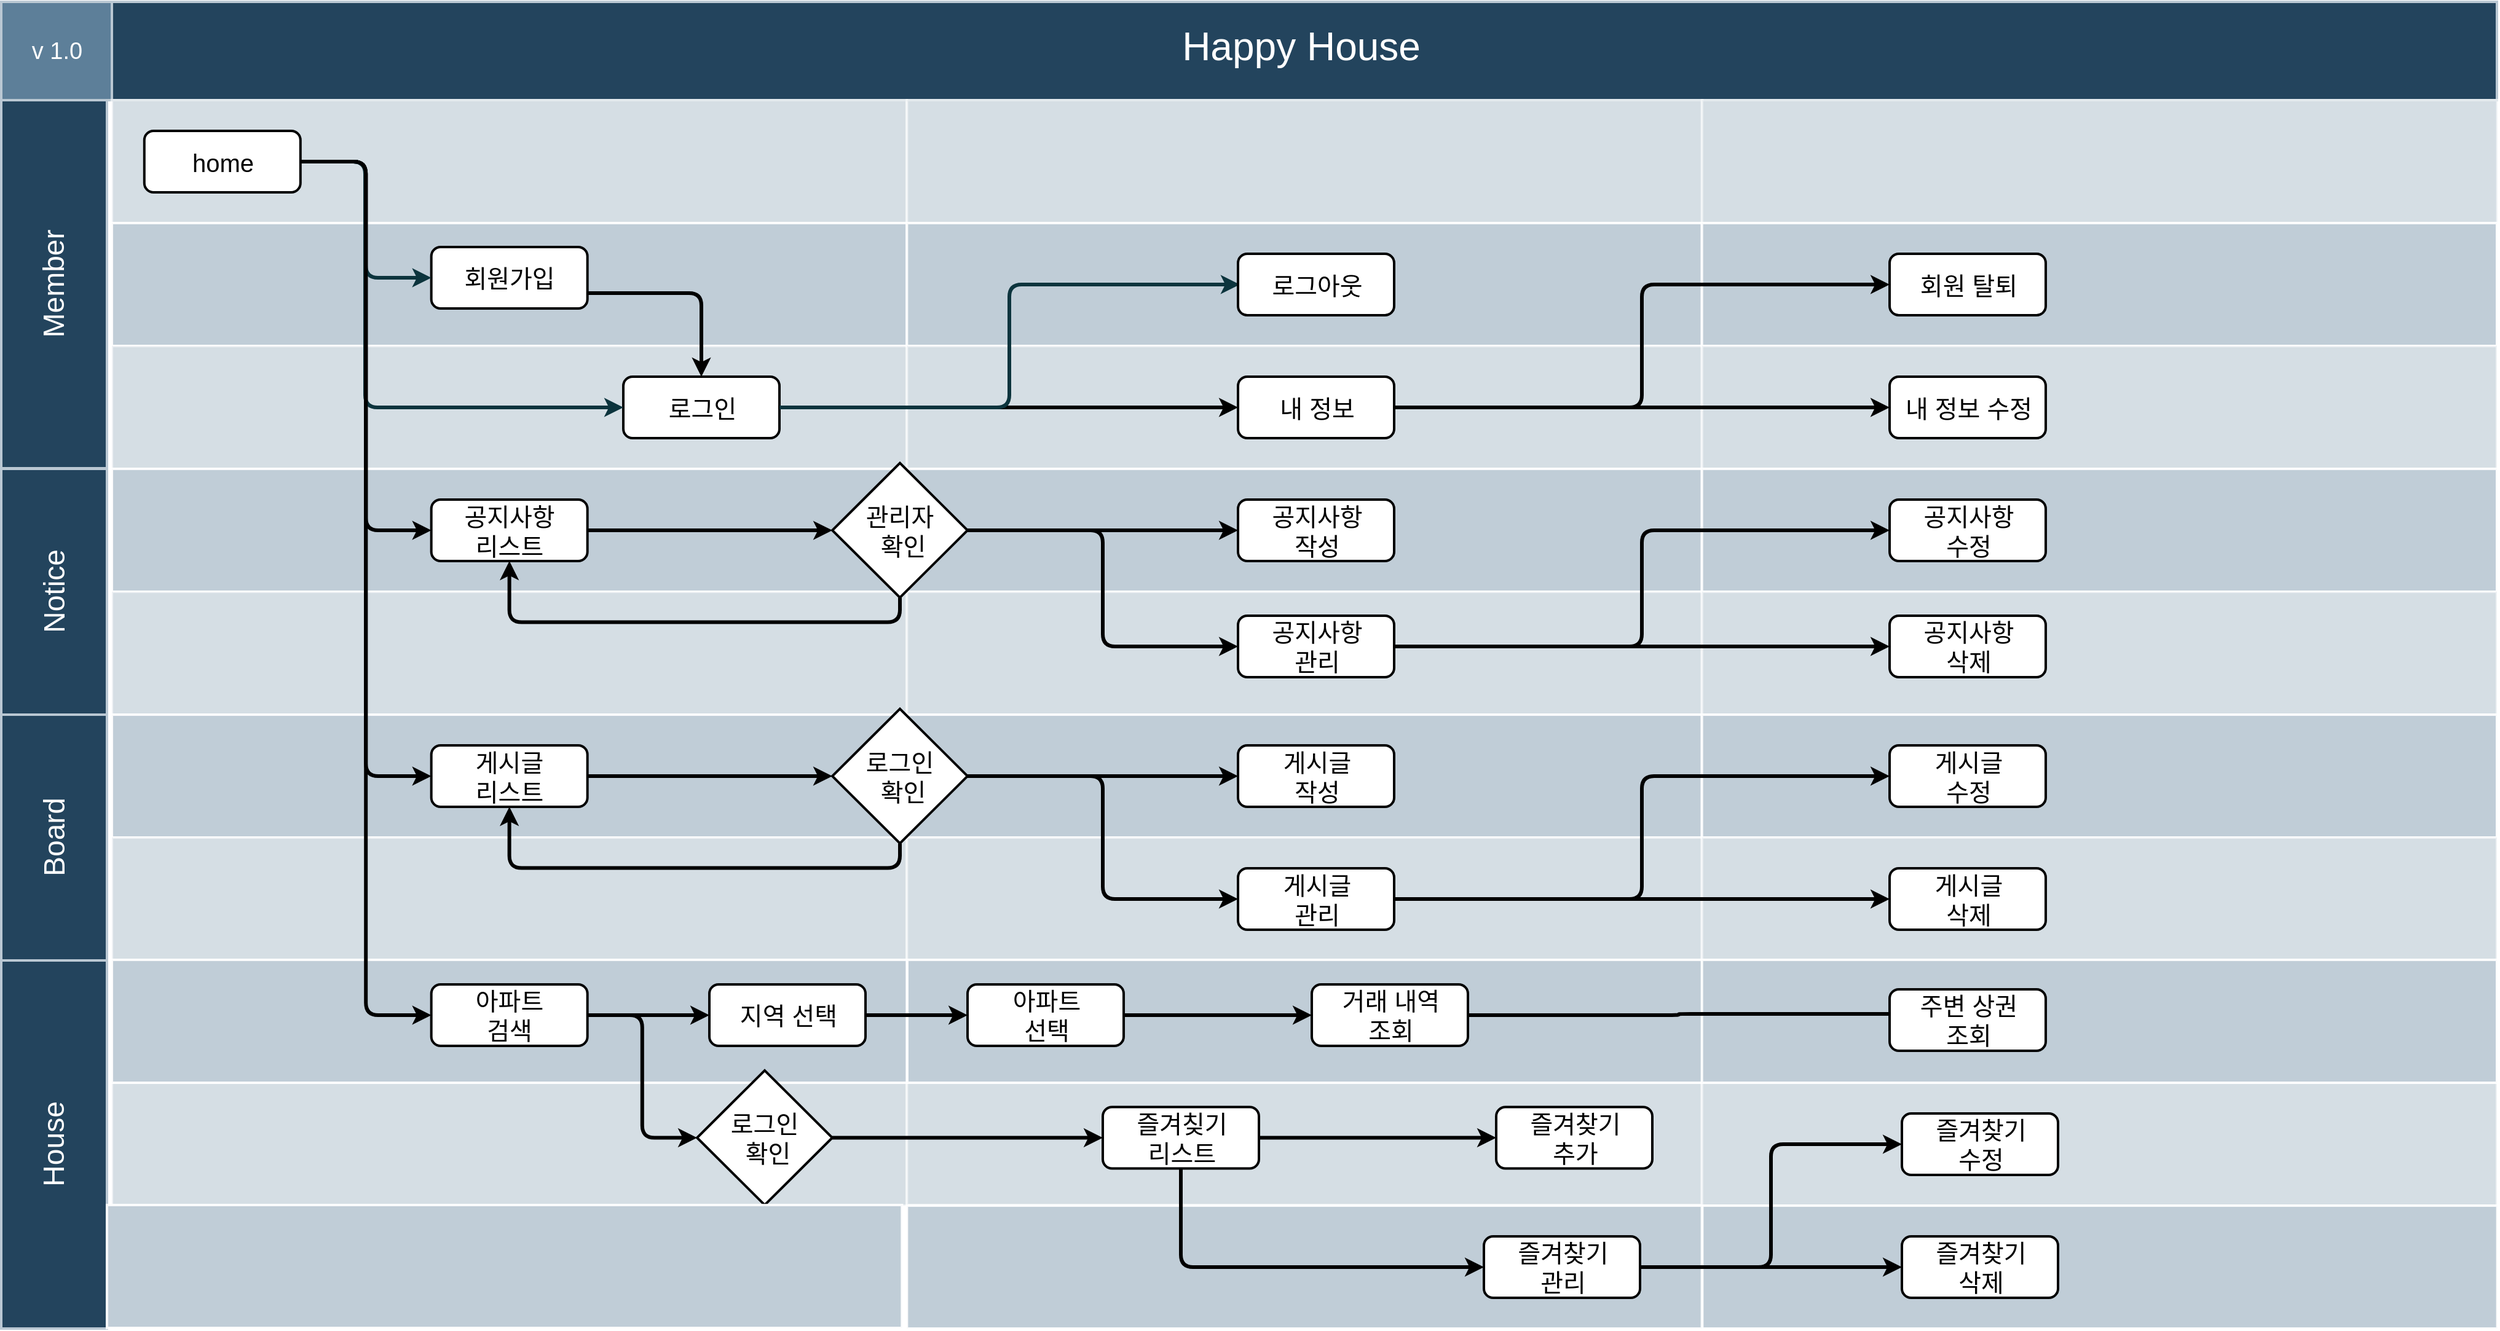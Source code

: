 <mxfile version="18.1.2" type="github">
  <diagram id="6a731a19-8d31-9384-78a2-239565b7b9f0" name="Page-1">
    <mxGraphModel dx="2595" dy="541" grid="1" gridSize="10" guides="1" tooltips="1" connect="1" arrows="1" fold="1" page="1" pageScale="1" pageWidth="1169" pageHeight="827" background="none" math="0" shadow="0">
      <root>
        <mxCell id="0" />
        <mxCell id="1" parent="0" />
        <mxCell id="56" value="&lt;font style=&quot;font-size: 32px;&quot;&gt;Happy House&lt;/font&gt;" style="strokeColor=#BAC8D3;fillColor=#23445D;fontSize=24;strokeWidth=2;fontFamily=Helvetica;html=1;fontColor=#FFFFFF;fontStyle=0;spacingBottom=8;spacingRight=0;spacingLeft=83;" parent="1" vertex="1">
          <mxGeometry x="154" y="850.5" width="2030" height="80" as="geometry" />
        </mxCell>
        <mxCell id="57" value="Member" style="strokeColor=#BAC8D3;fillColor=#23445D;fontSize=24;strokeWidth=2;horizontal=0;fontFamily=Helvetica;html=1;fontColor=#FFFFFF;fontStyle=0" parent="1" vertex="1">
          <mxGeometry x="154" y="930.5" width="86" height="299.5" as="geometry" />
        </mxCell>
        <mxCell id="59" value="v 1.0" style="strokeColor=#BAC8D3;fillColor=#5d7f99;fontSize=19;strokeWidth=2;fontFamily=Helvetica;html=1;labelBackgroundColor=none;fontColor=#FFFFFF;" parent="1" vertex="1">
          <mxGeometry x="154" y="850.5" width="90" height="80" as="geometry" />
        </mxCell>
        <mxCell id="64" value="Notice" style="strokeColor=#BAC8D3;fillColor=#23445D;fontSize=24;strokeWidth=2;horizontal=0;fontFamily=Helvetica;html=1;fontColor=#FFFFFF;fontStyle=0" parent="1" vertex="1">
          <mxGeometry x="154" y="1230.5" width="86" height="200" as="geometry" />
        </mxCell>
        <mxCell id="67" value="Board" style="strokeColor=#BAC8D3;fillColor=#23445D;fontSize=24;strokeWidth=2;horizontal=0;fontFamily=Helvetica;html=1;fontColor=#FFFFFF;fontStyle=0" parent="1" vertex="1">
          <mxGeometry x="154" y="1430.5" width="86" height="200" as="geometry" />
        </mxCell>
        <mxCell id="68" value="" style="strokeColor=#FFFFFF;fillColor=#BAC8D3;fontSize=18;strokeWidth=2;fontFamily=Helvetica;html=1;opacity=60;" parent="1" vertex="1">
          <mxGeometry x="244" y="930.5" width="646.667" height="100" as="geometry" />
        </mxCell>
        <mxCell id="69" value="" style="strokeColor=#FFFFFF;fillColor=#BAC8D3;fontSize=18;strokeWidth=2;fontFamily=Helvetica;html=1;opacity=90;" parent="1" vertex="1">
          <mxGeometry x="244" y="1030.5" width="646.667" height="100" as="geometry" />
        </mxCell>
        <mxCell id="70" value="" style="strokeColor=#FFFFFF;fillColor=#BAC8D3;fontSize=18;strokeWidth=2;fontFamily=Helvetica;html=1;opacity=60;" parent="1" vertex="1">
          <mxGeometry x="244" y="1130.5" width="646.667" height="100" as="geometry" />
        </mxCell>
        <mxCell id="71" value="" style="strokeColor=#FFFFFF;fillColor=#BAC8D3;fontSize=18;strokeWidth=2;fontFamily=Helvetica;html=1;opacity=90;" parent="1" vertex="1">
          <mxGeometry x="244" y="1230.5" width="646.667" height="100" as="geometry" />
        </mxCell>
        <mxCell id="72" value="" style="strokeColor=#FFFFFF;fillColor=#BAC8D3;fontSize=18;strokeWidth=2;fontFamily=Helvetica;html=1;opacity=60;" parent="1" vertex="1">
          <mxGeometry x="244" y="1330.5" width="646.667" height="100" as="geometry" />
        </mxCell>
        <mxCell id="73" value="" style="strokeColor=#FFFFFF;fillColor=#BAC8D3;fontSize=18;strokeWidth=2;fontFamily=Helvetica;html=1;opacity=90;" parent="1" vertex="1">
          <mxGeometry x="244" y="1430.5" width="646.667" height="100" as="geometry" />
        </mxCell>
        <mxCell id="74" value="" style="strokeColor=#FFFFFF;fillColor=#BAC8D3;fontSize=18;strokeWidth=2;fontFamily=Helvetica;html=1;opacity=60;" parent="1" vertex="1">
          <mxGeometry x="244" y="1530.5" width="646.667" height="100" as="geometry" />
        </mxCell>
        <mxCell id="75" value="" style="strokeColor=#FFFFFF;fillColor=#BAC8D3;fontSize=18;strokeWidth=2;fontFamily=Helvetica;html=1;opacity=60;" parent="1" vertex="1">
          <mxGeometry x="890.667" y="930.5" width="647" height="100" as="geometry" />
        </mxCell>
        <mxCell id="76" value="" style="strokeColor=#FFFFFF;fillColor=#BAC8D3;fontSize=18;strokeWidth=2;fontFamily=Helvetica;html=1;opacity=90;" parent="1" vertex="1">
          <mxGeometry x="890.667" y="1030.5" width="646.667" height="100" as="geometry" />
        </mxCell>
        <mxCell id="77" value="" style="strokeColor=#FFFFFF;fillColor=#BAC8D3;fontSize=18;strokeWidth=2;fontFamily=Helvetica;html=1;opacity=60;" parent="1" vertex="1">
          <mxGeometry x="890.667" y="1130.5" width="646.667" height="100" as="geometry" />
        </mxCell>
        <mxCell id="78" value="" style="strokeColor=#FFFFFF;fillColor=#BAC8D3;fontSize=18;strokeWidth=2;fontFamily=Helvetica;html=1;opacity=90;" parent="1" vertex="1">
          <mxGeometry x="890.667" y="1230.5" width="646.667" height="100" as="geometry" />
        </mxCell>
        <mxCell id="79" value="" style="strokeColor=#FFFFFF;fillColor=#BAC8D3;fontSize=18;strokeWidth=2;fontFamily=Helvetica;html=1;opacity=60;" parent="1" vertex="1">
          <mxGeometry x="890.667" y="1330.5" width="646.667" height="100" as="geometry" />
        </mxCell>
        <mxCell id="80" value="" style="strokeColor=#FFFFFF;fillColor=#BAC8D3;fontSize=18;strokeWidth=2;fontFamily=Helvetica;html=1;opacity=90;" parent="1" vertex="1">
          <mxGeometry x="890.667" y="1430.5" width="646.667" height="100" as="geometry" />
        </mxCell>
        <mxCell id="81" value="" style="strokeColor=#FFFFFF;fillColor=#BAC8D3;fontSize=18;strokeWidth=2;fontFamily=Helvetica;html=1;opacity=60;fontStyle=4" parent="1" vertex="1">
          <mxGeometry x="890.667" y="1530.5" width="646.667" height="100" as="geometry" />
        </mxCell>
        <mxCell id="82" value="" style="strokeColor=#FFFFFF;fillColor=#BAC8D3;fontSize=18;strokeWidth=2;fontFamily=Helvetica;html=1;opacity=60;" parent="1" vertex="1">
          <mxGeometry x="1537.333" y="930.5" width="647" height="100" as="geometry" />
        </mxCell>
        <mxCell id="83" value="" style="strokeColor=#FFFFFF;fillColor=#BAC8D3;fontSize=18;strokeWidth=2;fontFamily=Helvetica;html=1;opacity=90;" parent="1" vertex="1">
          <mxGeometry x="1537.333" y="1030.5" width="646.667" height="100" as="geometry" />
        </mxCell>
        <mxCell id="84" value="" style="strokeColor=#FFFFFF;fillColor=#BAC8D3;fontSize=18;strokeWidth=2;fontFamily=Helvetica;html=1;opacity=60;" parent="1" vertex="1">
          <mxGeometry x="1537.333" y="1130.5" width="646.667" height="100" as="geometry" />
        </mxCell>
        <mxCell id="85" value="" style="strokeColor=#FFFFFF;fillColor=#BAC8D3;fontSize=18;strokeWidth=2;fontFamily=Helvetica;html=1;opacity=90;" parent="1" vertex="1">
          <mxGeometry x="1537.333" y="1230.5" width="646.667" height="100" as="geometry" />
        </mxCell>
        <mxCell id="86" value="" style="strokeColor=#FFFFFF;fillColor=#BAC8D3;fontSize=18;strokeWidth=2;fontFamily=Helvetica;html=1;opacity=60;" parent="1" vertex="1">
          <mxGeometry x="1537.333" y="1330.5" width="646.667" height="100" as="geometry" />
        </mxCell>
        <mxCell id="87" value="" style="strokeColor=#FFFFFF;fillColor=#BAC8D3;fontSize=18;strokeWidth=2;fontFamily=Helvetica;html=1;opacity=90;" parent="1" vertex="1">
          <mxGeometry x="1537.333" y="1430.5" width="646.667" height="100" as="geometry" />
        </mxCell>
        <mxCell id="88" value="" style="strokeColor=#FFFFFF;fillColor=#BAC8D3;fontSize=18;strokeWidth=2;fontFamily=Helvetica;html=1;opacity=60;fontStyle=4" parent="1" vertex="1">
          <mxGeometry x="1537.333" y="1530.5" width="646.667" height="100" as="geometry" />
        </mxCell>
        <mxCell id="rjNIYCZi8iE1wRwv1HyM-178" style="edgeStyle=orthogonalEdgeStyle;rounded=1;orthogonalLoop=1;jettySize=auto;html=1;exitX=1;exitY=0.5;exitDx=0;exitDy=0;entryX=0;entryY=0.5;entryDx=0;entryDy=0;fontSize=32;strokeWidth=3;" edge="1" parent="1" source="90" target="rjNIYCZi8iE1wRwv1HyM-175">
          <mxGeometry relative="1" as="geometry" />
        </mxCell>
        <mxCell id="rjNIYCZi8iE1wRwv1HyM-196" style="edgeStyle=orthogonalEdgeStyle;rounded=1;orthogonalLoop=1;jettySize=auto;html=1;exitX=1;exitY=0.5;exitDx=0;exitDy=0;entryX=0;entryY=0.5;entryDx=0;entryDy=0;fontSize=20;strokeWidth=3;" edge="1" parent="1" source="90" target="rjNIYCZi8iE1wRwv1HyM-195">
          <mxGeometry relative="1" as="geometry" />
        </mxCell>
        <mxCell id="90" value="&lt;font style=&quot;font-size: 20px;&quot;&gt;home&lt;/font&gt;" style="rounded=1;strokeWidth=2;fontFamily=Helvetica;html=1;" parent="1" vertex="1">
          <mxGeometry x="270.395" y="955.5" width="127" height="50" as="geometry" />
        </mxCell>
        <mxCell id="rjNIYCZi8iE1wRwv1HyM-157" style="edgeStyle=orthogonalEdgeStyle;rounded=1;orthogonalLoop=1;jettySize=auto;html=1;exitX=1;exitY=0.5;exitDx=0;exitDy=0;entryX=0;entryY=0.5;entryDx=0;entryDy=0;fontSize=32;strokeWidth=3;" edge="1" parent="1" source="91" target="rjNIYCZi8iE1wRwv1HyM-156">
          <mxGeometry relative="1" as="geometry" />
        </mxCell>
        <mxCell id="91" value="&lt;font style=&quot;font-size: 20px;&quot;&gt;로그인&lt;/font&gt;" style="rounded=1;strokeWidth=2;fontFamily=Helvetica;html=1;fontSize=14;" parent="1" vertex="1">
          <mxGeometry x="660.005" y="1155.5" width="127" height="50" as="geometry" />
        </mxCell>
        <mxCell id="rjNIYCZi8iE1wRwv1HyM-155" style="edgeStyle=orthogonalEdgeStyle;rounded=1;orthogonalLoop=1;jettySize=auto;html=1;exitX=1;exitY=0.75;exitDx=0;exitDy=0;entryX=0.5;entryY=0;entryDx=0;entryDy=0;fontSize=32;strokeWidth=3;" edge="1" parent="1" source="92" target="91">
          <mxGeometry relative="1" as="geometry" />
        </mxCell>
        <mxCell id="92" value="&lt;font style=&quot;font-size: 20px;&quot;&gt;회원가입&lt;/font&gt;" style="rounded=1;strokeWidth=2;fontFamily=Helvetica;html=1;" parent="1" vertex="1">
          <mxGeometry x="503.834" y="1050" width="127" height="50" as="geometry" />
        </mxCell>
        <mxCell id="112" value="" style="edgeStyle=elbowEdgeStyle;elbow=horizontal;strokeWidth=3;strokeColor=#0C343D;fontFamily=Helvetica;html=1;entryX=0;entryY=0.5;entryDx=0;entryDy=0;" parent="1" source="90" target="91" edge="1">
          <mxGeometry x="6.449" y="830.5" width="131.973" height="100" as="geometry">
            <mxPoint x="6.449" y="930.5" as="sourcePoint" />
            <mxPoint x="138.422" y="830.5" as="targetPoint" />
            <Array as="points">
              <mxPoint x="450" y="1070" />
            </Array>
          </mxGeometry>
        </mxCell>
        <mxCell id="119" value="" style="edgeStyle=elbowEdgeStyle;elbow=horizontal;strokeWidth=3;strokeColor=#0C343D;fontFamily=Helvetica;html=1;" parent="1" source="91" edge="1">
          <mxGeometry x="6.449" y="830.5" width="131.973" height="100" as="geometry">
            <mxPoint x="6.449" y="930.5" as="sourcePoint" />
            <mxPoint x="1161.415" y="1080.5" as="targetPoint" />
          </mxGeometry>
        </mxCell>
        <mxCell id="rjNIYCZi8iE1wRwv1HyM-145" value="House" style="strokeColor=#BAC8D3;fillColor=#23445D;fontSize=24;strokeWidth=2;horizontal=0;fontFamily=Helvetica;html=1;fontColor=#FFFFFF;fontStyle=0" vertex="1" parent="1">
          <mxGeometry x="154" y="1630.5" width="86" height="299.5" as="geometry" />
        </mxCell>
        <mxCell id="rjNIYCZi8iE1wRwv1HyM-147" value="" style="strokeColor=#FFFFFF;fillColor=#BAC8D3;fontSize=18;strokeWidth=2;fontFamily=Helvetica;html=1;opacity=60;" vertex="1" parent="1">
          <mxGeometry x="244" y="1730" width="646.667" height="100" as="geometry" />
        </mxCell>
        <mxCell id="rjNIYCZi8iE1wRwv1HyM-148" value="" style="strokeColor=#FFFFFF;fillColor=#BAC8D3;fontSize=18;strokeWidth=2;fontFamily=Helvetica;html=1;opacity=60;fontStyle=4" vertex="1" parent="1">
          <mxGeometry x="890.66" y="1730" width="646.67" height="99.5" as="geometry" />
        </mxCell>
        <mxCell id="rjNIYCZi8iE1wRwv1HyM-150" value="" style="edgeStyle=elbowEdgeStyle;elbow=horizontal;strokeWidth=3;strokeColor=#0C343D;fontFamily=Helvetica;html=1;entryX=0;entryY=0.5;entryDx=0;entryDy=0;exitX=1;exitY=0.5;exitDx=0;exitDy=0;" edge="1" parent="1" source="90" target="92">
          <mxGeometry x="16.449" y="840.5" width="131.973" height="100" as="geometry">
            <mxPoint x="407.395" y="990.5" as="sourcePoint" />
            <mxPoint x="510.005" y="1085" as="targetPoint" />
            <Array as="points" />
          </mxGeometry>
        </mxCell>
        <mxCell id="rjNIYCZi8iE1wRwv1HyM-151" value="&lt;span style=&quot;font-size: 20px;&quot;&gt;로그아웃&lt;/span&gt;" style="rounded=1;strokeWidth=2;fontFamily=Helvetica;html=1;fontSize=14;" vertex="1" parent="1">
          <mxGeometry x="1160.005" y="1055.5" width="127" height="50" as="geometry" />
        </mxCell>
        <mxCell id="rjNIYCZi8iE1wRwv1HyM-164" style="edgeStyle=orthogonalEdgeStyle;rounded=1;orthogonalLoop=1;jettySize=auto;html=1;exitX=1;exitY=0.5;exitDx=0;exitDy=0;fontSize=32;strokeWidth=3;" edge="1" parent="1" source="rjNIYCZi8iE1wRwv1HyM-156" target="rjNIYCZi8iE1wRwv1HyM-161">
          <mxGeometry relative="1" as="geometry" />
        </mxCell>
        <mxCell id="rjNIYCZi8iE1wRwv1HyM-169" style="edgeStyle=orthogonalEdgeStyle;rounded=1;orthogonalLoop=1;jettySize=auto;html=1;entryX=0;entryY=0.5;entryDx=0;entryDy=0;fontSize=32;strokeWidth=3;" edge="1" parent="1" source="rjNIYCZi8iE1wRwv1HyM-156" target="rjNIYCZi8iE1wRwv1HyM-160">
          <mxGeometry relative="1" as="geometry" />
        </mxCell>
        <mxCell id="rjNIYCZi8iE1wRwv1HyM-156" value="&lt;span style=&quot;font-size: 20px;&quot;&gt;내 정보&lt;/span&gt;" style="rounded=1;strokeWidth=2;fontFamily=Helvetica;html=1;fontSize=14;" vertex="1" parent="1">
          <mxGeometry x="1160.005" y="1155.5" width="127" height="50" as="geometry" />
        </mxCell>
        <mxCell id="rjNIYCZi8iE1wRwv1HyM-160" value="&lt;span style=&quot;font-size: 20px;&quot;&gt;회원 탈퇴&lt;br&gt;&lt;/span&gt;" style="rounded=1;strokeWidth=2;fontFamily=Helvetica;html=1;fontSize=14;" vertex="1" parent="1">
          <mxGeometry x="1690.005" y="1055.5" width="127" height="50" as="geometry" />
        </mxCell>
        <mxCell id="rjNIYCZi8iE1wRwv1HyM-161" value="&lt;span style=&quot;font-size: 20px;&quot;&gt;내 정보 수정&lt;br&gt;&lt;/span&gt;" style="rounded=1;strokeWidth=2;fontFamily=Helvetica;html=1;fontSize=14;" vertex="1" parent="1">
          <mxGeometry x="1690.005" y="1155.5" width="127" height="50" as="geometry" />
        </mxCell>
        <mxCell id="rjNIYCZi8iE1wRwv1HyM-181" value="" style="edgeStyle=orthogonalEdgeStyle;rounded=1;orthogonalLoop=1;jettySize=auto;html=1;fontSize=32;strokeWidth=3;" edge="1" parent="1" source="rjNIYCZi8iE1wRwv1HyM-175" target="rjNIYCZi8iE1wRwv1HyM-180">
          <mxGeometry relative="1" as="geometry" />
        </mxCell>
        <mxCell id="rjNIYCZi8iE1wRwv1HyM-175" value="&lt;span style=&quot;font-size: 20px;&quot;&gt;공지사항 &lt;br&gt;리스트&lt;/span&gt;" style="rounded=1;strokeWidth=2;fontFamily=Helvetica;html=1;fontSize=14;" vertex="1" parent="1">
          <mxGeometry x="503.835" y="1255.5" width="127" height="50" as="geometry" />
        </mxCell>
        <mxCell id="rjNIYCZi8iE1wRwv1HyM-193" style="edgeStyle=orthogonalEdgeStyle;rounded=1;orthogonalLoop=1;jettySize=auto;html=1;exitX=1;exitY=0.5;exitDx=0;exitDy=0;entryX=0;entryY=0.5;entryDx=0;entryDy=0;fontSize=20;strokeWidth=3;" edge="1" parent="1" source="rjNIYCZi8iE1wRwv1HyM-176" target="rjNIYCZi8iE1wRwv1HyM-188">
          <mxGeometry relative="1" as="geometry" />
        </mxCell>
        <mxCell id="rjNIYCZi8iE1wRwv1HyM-194" style="edgeStyle=orthogonalEdgeStyle;rounded=1;orthogonalLoop=1;jettySize=auto;html=1;exitX=1;exitY=0.5;exitDx=0;exitDy=0;entryX=0;entryY=0.5;entryDx=0;entryDy=0;fontSize=20;strokeWidth=3;" edge="1" parent="1" source="rjNIYCZi8iE1wRwv1HyM-176" target="rjNIYCZi8iE1wRwv1HyM-187">
          <mxGeometry relative="1" as="geometry" />
        </mxCell>
        <mxCell id="rjNIYCZi8iE1wRwv1HyM-176" value="&lt;span style=&quot;font-size: 20px;&quot;&gt;공지사항 &lt;br&gt;관리&lt;br&gt;&lt;/span&gt;" style="rounded=1;strokeWidth=2;fontFamily=Helvetica;html=1;fontSize=14;" vertex="1" parent="1">
          <mxGeometry x="1160.005" y="1350" width="127" height="50" as="geometry" />
        </mxCell>
        <mxCell id="rjNIYCZi8iE1wRwv1HyM-184" style="edgeStyle=orthogonalEdgeStyle;rounded=1;orthogonalLoop=1;jettySize=auto;html=1;exitX=1;exitY=0.5;exitDx=0;exitDy=0;entryX=0;entryY=0.5;entryDx=0;entryDy=0;fontSize=32;strokeWidth=3;" edge="1" parent="1" source="rjNIYCZi8iE1wRwv1HyM-180" target="rjNIYCZi8iE1wRwv1HyM-176">
          <mxGeometry relative="1" as="geometry" />
        </mxCell>
        <mxCell id="rjNIYCZi8iE1wRwv1HyM-191" style="edgeStyle=orthogonalEdgeStyle;rounded=1;orthogonalLoop=1;jettySize=auto;html=1;exitX=1;exitY=0.5;exitDx=0;exitDy=0;entryX=0;entryY=0.5;entryDx=0;entryDy=0;fontSize=20;strokeWidth=3;" edge="1" parent="1" source="rjNIYCZi8iE1wRwv1HyM-180" target="rjNIYCZi8iE1wRwv1HyM-186">
          <mxGeometry relative="1" as="geometry" />
        </mxCell>
        <mxCell id="rjNIYCZi8iE1wRwv1HyM-208" style="edgeStyle=orthogonalEdgeStyle;rounded=1;orthogonalLoop=1;jettySize=auto;html=1;exitX=0.5;exitY=1;exitDx=0;exitDy=0;entryX=0.5;entryY=1;entryDx=0;entryDy=0;fontSize=20;strokeWidth=3;" edge="1" parent="1" source="rjNIYCZi8iE1wRwv1HyM-180" target="rjNIYCZi8iE1wRwv1HyM-175">
          <mxGeometry relative="1" as="geometry" />
        </mxCell>
        <mxCell id="rjNIYCZi8iE1wRwv1HyM-180" value="&lt;font style=&quot;font-size: 20px;&quot;&gt;관리자&lt;br&gt;&amp;nbsp;확인&lt;/font&gt;" style="rhombus;whiteSpace=wrap;html=1;fontSize=14;rounded=1;strokeWidth=2;arcSize=0;" vertex="1" parent="1">
          <mxGeometry x="830" y="1225.75" width="110" height="109.5" as="geometry" />
        </mxCell>
        <mxCell id="rjNIYCZi8iE1wRwv1HyM-186" value="&lt;span style=&quot;font-size: 20px;&quot;&gt;공지사항 &lt;br&gt;작성&lt;br&gt;&lt;/span&gt;" style="rounded=1;strokeWidth=2;fontFamily=Helvetica;html=1;fontSize=14;" vertex="1" parent="1">
          <mxGeometry x="1160.005" y="1255.5" width="127" height="50" as="geometry" />
        </mxCell>
        <mxCell id="rjNIYCZi8iE1wRwv1HyM-187" value="&lt;span style=&quot;font-size: 20px;&quot;&gt;공지사항 &lt;br&gt;수정&lt;br&gt;&lt;/span&gt;" style="rounded=1;strokeWidth=2;fontFamily=Helvetica;html=1;fontSize=14;" vertex="1" parent="1">
          <mxGeometry x="1690.005" y="1255.5" width="127" height="50" as="geometry" />
        </mxCell>
        <mxCell id="rjNIYCZi8iE1wRwv1HyM-188" value="&lt;span style=&quot;font-size: 20px;&quot;&gt;공지사항 &lt;br&gt;삭제&lt;br&gt;&lt;/span&gt;" style="rounded=1;strokeWidth=2;fontFamily=Helvetica;html=1;fontSize=14;" vertex="1" parent="1">
          <mxGeometry x="1690.005" y="1350" width="127" height="50" as="geometry" />
        </mxCell>
        <mxCell id="rjNIYCZi8iE1wRwv1HyM-198" style="edgeStyle=orthogonalEdgeStyle;rounded=1;orthogonalLoop=1;jettySize=auto;html=1;exitX=1;exitY=0.5;exitDx=0;exitDy=0;entryX=0;entryY=0.5;entryDx=0;entryDy=0;fontSize=20;strokeWidth=3;" edge="1" parent="1" source="rjNIYCZi8iE1wRwv1HyM-195" target="rjNIYCZi8iE1wRwv1HyM-197">
          <mxGeometry relative="1" as="geometry" />
        </mxCell>
        <mxCell id="rjNIYCZi8iE1wRwv1HyM-195" value="&lt;span style=&quot;font-size: 20px;&quot;&gt;게시글&lt;br&gt;리스트&lt;br&gt;&lt;/span&gt;" style="rounded=1;strokeWidth=2;fontFamily=Helvetica;html=1;fontSize=14;" vertex="1" parent="1">
          <mxGeometry x="503.835" y="1455.5" width="127" height="50" as="geometry" />
        </mxCell>
        <mxCell id="rjNIYCZi8iE1wRwv1HyM-203" style="edgeStyle=orthogonalEdgeStyle;rounded=1;orthogonalLoop=1;jettySize=auto;html=1;exitX=1;exitY=0.5;exitDx=0;exitDy=0;fontSize=20;strokeWidth=3;" edge="1" parent="1" source="rjNIYCZi8iE1wRwv1HyM-197" target="rjNIYCZi8iE1wRwv1HyM-199">
          <mxGeometry relative="1" as="geometry" />
        </mxCell>
        <mxCell id="rjNIYCZi8iE1wRwv1HyM-206" style="edgeStyle=orthogonalEdgeStyle;rounded=1;orthogonalLoop=1;jettySize=auto;html=1;exitX=0.5;exitY=1;exitDx=0;exitDy=0;entryX=0.5;entryY=1;entryDx=0;entryDy=0;fontSize=20;strokeWidth=3;" edge="1" parent="1" source="rjNIYCZi8iE1wRwv1HyM-197" target="rjNIYCZi8iE1wRwv1HyM-195">
          <mxGeometry relative="1" as="geometry" />
        </mxCell>
        <mxCell id="rjNIYCZi8iE1wRwv1HyM-209" style="edgeStyle=orthogonalEdgeStyle;rounded=1;orthogonalLoop=1;jettySize=auto;html=1;exitX=1;exitY=0.5;exitDx=0;exitDy=0;entryX=0;entryY=0.5;entryDx=0;entryDy=0;fontSize=20;strokeWidth=3;" edge="1" parent="1" source="rjNIYCZi8iE1wRwv1HyM-197" target="rjNIYCZi8iE1wRwv1HyM-200">
          <mxGeometry relative="1" as="geometry" />
        </mxCell>
        <mxCell id="rjNIYCZi8iE1wRwv1HyM-197" value="&lt;font style=&quot;font-size: 20px;&quot;&gt;로그인&lt;br&gt;&amp;nbsp;확인&lt;/font&gt;" style="rhombus;whiteSpace=wrap;html=1;fontSize=14;rounded=1;strokeWidth=2;arcSize=0;" vertex="1" parent="1">
          <mxGeometry x="830" y="1425.75" width="110" height="109.5" as="geometry" />
        </mxCell>
        <mxCell id="rjNIYCZi8iE1wRwv1HyM-199" value="&lt;span style=&quot;font-size: 20px;&quot;&gt;게시글&lt;br&gt;작성&lt;br&gt;&lt;/span&gt;" style="rounded=1;strokeWidth=2;fontFamily=Helvetica;html=1;fontSize=14;" vertex="1" parent="1">
          <mxGeometry x="1160.005" y="1455.5" width="127" height="50" as="geometry" />
        </mxCell>
        <mxCell id="rjNIYCZi8iE1wRwv1HyM-212" style="edgeStyle=orthogonalEdgeStyle;rounded=1;orthogonalLoop=1;jettySize=auto;html=1;exitX=1;exitY=0.5;exitDx=0;exitDy=0;entryX=0;entryY=0.5;entryDx=0;entryDy=0;fontSize=20;strokeWidth=3;" edge="1" parent="1" source="rjNIYCZi8iE1wRwv1HyM-200" target="rjNIYCZi8iE1wRwv1HyM-211">
          <mxGeometry relative="1" as="geometry">
            <Array as="points">
              <mxPoint x="1670" y="1581" />
              <mxPoint x="1670" y="1581" />
            </Array>
          </mxGeometry>
        </mxCell>
        <mxCell id="rjNIYCZi8iE1wRwv1HyM-213" style="edgeStyle=orthogonalEdgeStyle;rounded=1;orthogonalLoop=1;jettySize=auto;html=1;exitX=1;exitY=0.5;exitDx=0;exitDy=0;entryX=0;entryY=0.5;entryDx=0;entryDy=0;fontSize=20;strokeWidth=3;" edge="1" parent="1" source="rjNIYCZi8iE1wRwv1HyM-200" target="rjNIYCZi8iE1wRwv1HyM-210">
          <mxGeometry relative="1" as="geometry" />
        </mxCell>
        <mxCell id="rjNIYCZi8iE1wRwv1HyM-200" value="&lt;span style=&quot;font-size: 20px;&quot;&gt;게시글&lt;br&gt;관리&lt;br&gt;&lt;/span&gt;" style="rounded=1;strokeWidth=2;fontFamily=Helvetica;html=1;fontSize=14;" vertex="1" parent="1">
          <mxGeometry x="1160.005" y="1555.5" width="127" height="50" as="geometry" />
        </mxCell>
        <mxCell id="rjNIYCZi8iE1wRwv1HyM-210" value="&lt;span style=&quot;font-size: 20px;&quot;&gt;게시글&lt;br&gt;수정&lt;br&gt;&lt;/span&gt;" style="rounded=1;strokeWidth=2;fontFamily=Helvetica;html=1;fontSize=14;" vertex="1" parent="1">
          <mxGeometry x="1690.005" y="1455.5" width="127" height="50" as="geometry" />
        </mxCell>
        <mxCell id="rjNIYCZi8iE1wRwv1HyM-211" value="&lt;span style=&quot;font-size: 20px;&quot;&gt;게시글&lt;br&gt;삭제&lt;br&gt;&lt;/span&gt;" style="rounded=1;strokeWidth=2;fontFamily=Helvetica;html=1;fontSize=14;" vertex="1" parent="1">
          <mxGeometry x="1690.005" y="1555.5" width="127" height="50" as="geometry" />
        </mxCell>
        <mxCell id="rjNIYCZi8iE1wRwv1HyM-214" value="" style="strokeColor=#FFFFFF;fillColor=#BAC8D3;fontSize=18;strokeWidth=2;fontFamily=Helvetica;html=1;opacity=90;" vertex="1" parent="1">
          <mxGeometry x="244" y="1630" width="646.667" height="100" as="geometry" />
        </mxCell>
        <mxCell id="rjNIYCZi8iE1wRwv1HyM-215" value="" style="strokeColor=#FFFFFF;fillColor=#BAC8D3;fontSize=18;strokeWidth=2;fontFamily=Helvetica;html=1;opacity=90;" vertex="1" parent="1">
          <mxGeometry x="891" y="1630" width="646.667" height="100" as="geometry" />
        </mxCell>
        <mxCell id="rjNIYCZi8iE1wRwv1HyM-216" value="" style="strokeColor=#FFFFFF;fillColor=#BAC8D3;fontSize=18;strokeWidth=2;fontFamily=Helvetica;html=1;opacity=60;fontStyle=4" vertex="1" parent="1">
          <mxGeometry x="1537.333" y="1730" width="646.667" height="100" as="geometry" />
        </mxCell>
        <mxCell id="rjNIYCZi8iE1wRwv1HyM-217" value="" style="strokeColor=#FFFFFF;fillColor=#BAC8D3;fontSize=18;strokeWidth=2;fontFamily=Helvetica;html=1;opacity=90;" vertex="1" parent="1">
          <mxGeometry x="1537.33" y="1630" width="646.667" height="100" as="geometry" />
        </mxCell>
        <mxCell id="rjNIYCZi8iE1wRwv1HyM-228" style="edgeStyle=orthogonalEdgeStyle;rounded=1;orthogonalLoop=1;jettySize=auto;html=1;exitX=1;exitY=0.5;exitDx=0;exitDy=0;entryX=0;entryY=0.5;entryDx=0;entryDy=0;fontSize=20;strokeWidth=3;" edge="1" parent="1" source="rjNIYCZi8iE1wRwv1HyM-218" target="rjNIYCZi8iE1wRwv1HyM-227">
          <mxGeometry relative="1" as="geometry" />
        </mxCell>
        <mxCell id="rjNIYCZi8iE1wRwv1HyM-253" style="edgeStyle=orthogonalEdgeStyle;rounded=1;orthogonalLoop=1;jettySize=auto;html=1;exitX=1;exitY=0.5;exitDx=0;exitDy=0;entryX=0;entryY=0.5;entryDx=0;entryDy=0;fontSize=20;strokeWidth=3;" edge="1" parent="1" source="rjNIYCZi8iE1wRwv1HyM-218" target="rjNIYCZi8iE1wRwv1HyM-252">
          <mxGeometry relative="1" as="geometry" />
        </mxCell>
        <mxCell id="rjNIYCZi8iE1wRwv1HyM-218" value="&lt;span style=&quot;font-size: 20px;&quot;&gt;아파트&lt;br&gt;검색&lt;br&gt;&lt;/span&gt;" style="rounded=1;strokeWidth=2;fontFamily=Helvetica;html=1;fontSize=14;" vertex="1" parent="1">
          <mxGeometry x="503.835" y="1650" width="127" height="50" as="geometry" />
        </mxCell>
        <mxCell id="rjNIYCZi8iE1wRwv1HyM-220" style="edgeStyle=orthogonalEdgeStyle;rounded=1;orthogonalLoop=1;jettySize=auto;html=1;exitX=1;exitY=0.5;exitDx=0;exitDy=0;entryX=0;entryY=0.5;entryDx=0;entryDy=0;fontSize=20;strokeWidth=3;" edge="1" parent="1" source="90" target="rjNIYCZi8iE1wRwv1HyM-218">
          <mxGeometry relative="1" as="geometry">
            <mxPoint x="340.005" y="1180" as="sourcePoint" />
            <mxPoint x="446.445" y="1680" as="targetPoint" />
          </mxGeometry>
        </mxCell>
        <mxCell id="rjNIYCZi8iE1wRwv1HyM-247" style="edgeStyle=orthogonalEdgeStyle;rounded=1;orthogonalLoop=1;jettySize=auto;html=1;exitX=1;exitY=0.5;exitDx=0;exitDy=0;entryX=0.26;entryY=0.4;entryDx=0;entryDy=0;entryPerimeter=0;fontSize=20;strokeWidth=3;" edge="1" parent="1" source="rjNIYCZi8iE1wRwv1HyM-221" target="rjNIYCZi8iE1wRwv1HyM-237">
          <mxGeometry relative="1" as="geometry" />
        </mxCell>
        <mxCell id="rjNIYCZi8iE1wRwv1HyM-221" value="&lt;span style=&quot;font-size: 20px;&quot;&gt;거래 내역 &lt;br&gt;조회&lt;br&gt;&lt;/span&gt;" style="rounded=1;strokeWidth=2;fontFamily=Helvetica;html=1;fontSize=14;" vertex="1" parent="1">
          <mxGeometry x="1220.005" y="1650" width="127" height="50" as="geometry" />
        </mxCell>
        <mxCell id="rjNIYCZi8iE1wRwv1HyM-246" style="edgeStyle=orthogonalEdgeStyle;rounded=1;orthogonalLoop=1;jettySize=auto;html=1;exitX=1;exitY=0.5;exitDx=0;exitDy=0;entryX=0;entryY=0.5;entryDx=0;entryDy=0;fontSize=20;strokeWidth=3;" edge="1" parent="1" source="rjNIYCZi8iE1wRwv1HyM-224" target="rjNIYCZi8iE1wRwv1HyM-245">
          <mxGeometry relative="1" as="geometry" />
        </mxCell>
        <mxCell id="rjNIYCZi8iE1wRwv1HyM-224" value="&lt;span style=&quot;font-size: 20px;&quot;&gt;즐겨칮기&lt;br&gt;리스트&lt;br&gt;&lt;/span&gt;" style="rounded=1;strokeWidth=2;fontFamily=Helvetica;html=1;fontSize=14;" vertex="1" parent="1">
          <mxGeometry x="1050.005" y="1749.75" width="127" height="50" as="geometry" />
        </mxCell>
        <mxCell id="rjNIYCZi8iE1wRwv1HyM-229" style="edgeStyle=orthogonalEdgeStyle;rounded=1;orthogonalLoop=1;jettySize=auto;html=1;exitX=1;exitY=0.5;exitDx=0;exitDy=0;entryX=0;entryY=0.5;entryDx=0;entryDy=0;fontSize=20;strokeWidth=3;" edge="1" parent="1" source="rjNIYCZi8iE1wRwv1HyM-227" target="rjNIYCZi8iE1wRwv1HyM-224">
          <mxGeometry relative="1" as="geometry" />
        </mxCell>
        <mxCell id="rjNIYCZi8iE1wRwv1HyM-227" value="&lt;font style=&quot;font-size: 20px;&quot;&gt;로그인&lt;br&gt;&amp;nbsp;확인&lt;/font&gt;" style="rhombus;whiteSpace=wrap;html=1;fontSize=14;rounded=1;strokeWidth=2;arcSize=0;" vertex="1" parent="1">
          <mxGeometry x="720" y="1720" width="110" height="109.5" as="geometry" />
        </mxCell>
        <mxCell id="rjNIYCZi8iE1wRwv1HyM-232" value="" style="strokeColor=#FFFFFF;fillColor=#BAC8D3;fontSize=18;strokeWidth=2;fontFamily=Helvetica;html=1;opacity=90;" vertex="1" parent="1">
          <mxGeometry x="1537.67" y="1830" width="646.667" height="100" as="geometry" />
        </mxCell>
        <mxCell id="rjNIYCZi8iE1wRwv1HyM-233" value="&lt;span style=&quot;font-size: 20px;&quot;&gt;즐겨찾기&lt;br&gt;삭제&lt;br&gt;&lt;/span&gt;" style="rounded=1;strokeWidth=2;fontFamily=Helvetica;html=1;fontSize=14;" vertex="1" parent="1">
          <mxGeometry x="1700.005" y="1855" width="127" height="50" as="geometry" />
        </mxCell>
        <mxCell id="rjNIYCZi8iE1wRwv1HyM-234" value="&lt;span style=&quot;font-size: 20px;&quot;&gt;즐겨찾기&lt;br&gt;수정&lt;br&gt;&lt;/span&gt;" style="rounded=1;strokeWidth=2;fontFamily=Helvetica;html=1;fontSize=14;" vertex="1" parent="1">
          <mxGeometry x="1700.005" y="1755" width="127" height="50" as="geometry" />
        </mxCell>
        <mxCell id="rjNIYCZi8iE1wRwv1HyM-235" value="" style="strokeColor=#FFFFFF;fillColor=#BAC8D3;fontSize=18;strokeWidth=2;fontFamily=Helvetica;html=1;opacity=90;" vertex="1" parent="1">
          <mxGeometry x="240.0" y="1829.5" width="646.667" height="100" as="geometry" />
        </mxCell>
        <mxCell id="rjNIYCZi8iE1wRwv1HyM-236" value="" style="strokeColor=#FFFFFF;fillColor=#BAC8D3;fontSize=18;strokeWidth=2;fontFamily=Helvetica;html=1;opacity=90;" vertex="1" parent="1">
          <mxGeometry x="890.66" y="1830" width="646.67" height="100" as="geometry" />
        </mxCell>
        <mxCell id="rjNIYCZi8iE1wRwv1HyM-237" value="&lt;span style=&quot;font-size: 20px;&quot;&gt;주변 상권&lt;br&gt;조회&lt;br&gt;&lt;/span&gt;" style="rounded=1;strokeWidth=2;fontFamily=Helvetica;html=1;fontSize=14;" vertex="1" parent="1">
          <mxGeometry x="1690.005" y="1654" width="127" height="50" as="geometry" />
        </mxCell>
        <mxCell id="rjNIYCZi8iE1wRwv1HyM-249" style="edgeStyle=orthogonalEdgeStyle;rounded=1;orthogonalLoop=1;jettySize=auto;html=1;exitX=1;exitY=0.5;exitDx=0;exitDy=0;entryX=0;entryY=0.5;entryDx=0;entryDy=0;fontSize=20;strokeWidth=3;" edge="1" parent="1" source="rjNIYCZi8iE1wRwv1HyM-230" target="rjNIYCZi8iE1wRwv1HyM-233">
          <mxGeometry relative="1" as="geometry" />
        </mxCell>
        <mxCell id="rjNIYCZi8iE1wRwv1HyM-250" style="edgeStyle=orthogonalEdgeStyle;rounded=1;orthogonalLoop=1;jettySize=auto;html=1;exitX=1;exitY=0.5;exitDx=0;exitDy=0;entryX=0;entryY=0.5;entryDx=0;entryDy=0;fontSize=20;strokeWidth=3;" edge="1" parent="1" source="rjNIYCZi8iE1wRwv1HyM-230" target="rjNIYCZi8iE1wRwv1HyM-234">
          <mxGeometry relative="1" as="geometry" />
        </mxCell>
        <mxCell id="rjNIYCZi8iE1wRwv1HyM-230" value="&lt;span style=&quot;font-size: 20px;&quot;&gt;즐겨찾기&lt;br&gt;관리&lt;br&gt;&lt;/span&gt;" style="rounded=1;strokeWidth=2;fontFamily=Helvetica;html=1;fontSize=14;fillColor=default;" vertex="1" parent="1">
          <mxGeometry x="1360.005" y="1855" width="127" height="50" as="geometry" />
        </mxCell>
        <mxCell id="rjNIYCZi8iE1wRwv1HyM-244" style="edgeStyle=orthogonalEdgeStyle;rounded=1;orthogonalLoop=1;jettySize=auto;html=1;exitX=0.5;exitY=1;exitDx=0;exitDy=0;entryX=0;entryY=0.5;entryDx=0;entryDy=0;fontSize=20;strokeWidth=3;" edge="1" parent="1" source="rjNIYCZi8iE1wRwv1HyM-224" target="rjNIYCZi8iE1wRwv1HyM-230">
          <mxGeometry relative="1" as="geometry" />
        </mxCell>
        <mxCell id="rjNIYCZi8iE1wRwv1HyM-245" value="&lt;span style=&quot;font-size: 20px;&quot;&gt;즐겨찾기&lt;br&gt;추가&lt;br&gt;&lt;/span&gt;" style="rounded=1;strokeWidth=2;fontFamily=Helvetica;html=1;fontSize=14;fillColor=default;" vertex="1" parent="1">
          <mxGeometry x="1370.005" y="1749.75" width="127" height="50" as="geometry" />
        </mxCell>
        <mxCell id="rjNIYCZi8iE1wRwv1HyM-255" style="edgeStyle=orthogonalEdgeStyle;rounded=1;orthogonalLoop=1;jettySize=auto;html=1;exitX=1;exitY=0.5;exitDx=0;exitDy=0;entryX=0;entryY=0.5;entryDx=0;entryDy=0;fontSize=20;strokeWidth=3;" edge="1" parent="1" source="rjNIYCZi8iE1wRwv1HyM-252" target="rjNIYCZi8iE1wRwv1HyM-254">
          <mxGeometry relative="1" as="geometry" />
        </mxCell>
        <mxCell id="rjNIYCZi8iE1wRwv1HyM-252" value="&lt;span style=&quot;font-size: 20px;&quot;&gt;지역 선택&lt;br&gt;&lt;/span&gt;" style="rounded=1;strokeWidth=2;fontFamily=Helvetica;html=1;fontSize=14;" vertex="1" parent="1">
          <mxGeometry x="730.005" y="1650" width="127" height="50" as="geometry" />
        </mxCell>
        <mxCell id="rjNIYCZi8iE1wRwv1HyM-256" style="edgeStyle=orthogonalEdgeStyle;rounded=1;orthogonalLoop=1;jettySize=auto;html=1;exitX=1;exitY=0.5;exitDx=0;exitDy=0;entryX=0;entryY=0.5;entryDx=0;entryDy=0;fontSize=20;strokeWidth=3;" edge="1" parent="1" source="rjNIYCZi8iE1wRwv1HyM-254" target="rjNIYCZi8iE1wRwv1HyM-221">
          <mxGeometry relative="1" as="geometry" />
        </mxCell>
        <mxCell id="rjNIYCZi8iE1wRwv1HyM-254" value="&lt;span style=&quot;font-size: 20px;&quot;&gt;아파트&lt;br&gt;선택&lt;br&gt;&lt;/span&gt;" style="rounded=1;strokeWidth=2;fontFamily=Helvetica;html=1;fontSize=14;" vertex="1" parent="1">
          <mxGeometry x="940.005" y="1650" width="127" height="50" as="geometry" />
        </mxCell>
      </root>
    </mxGraphModel>
  </diagram>
</mxfile>
